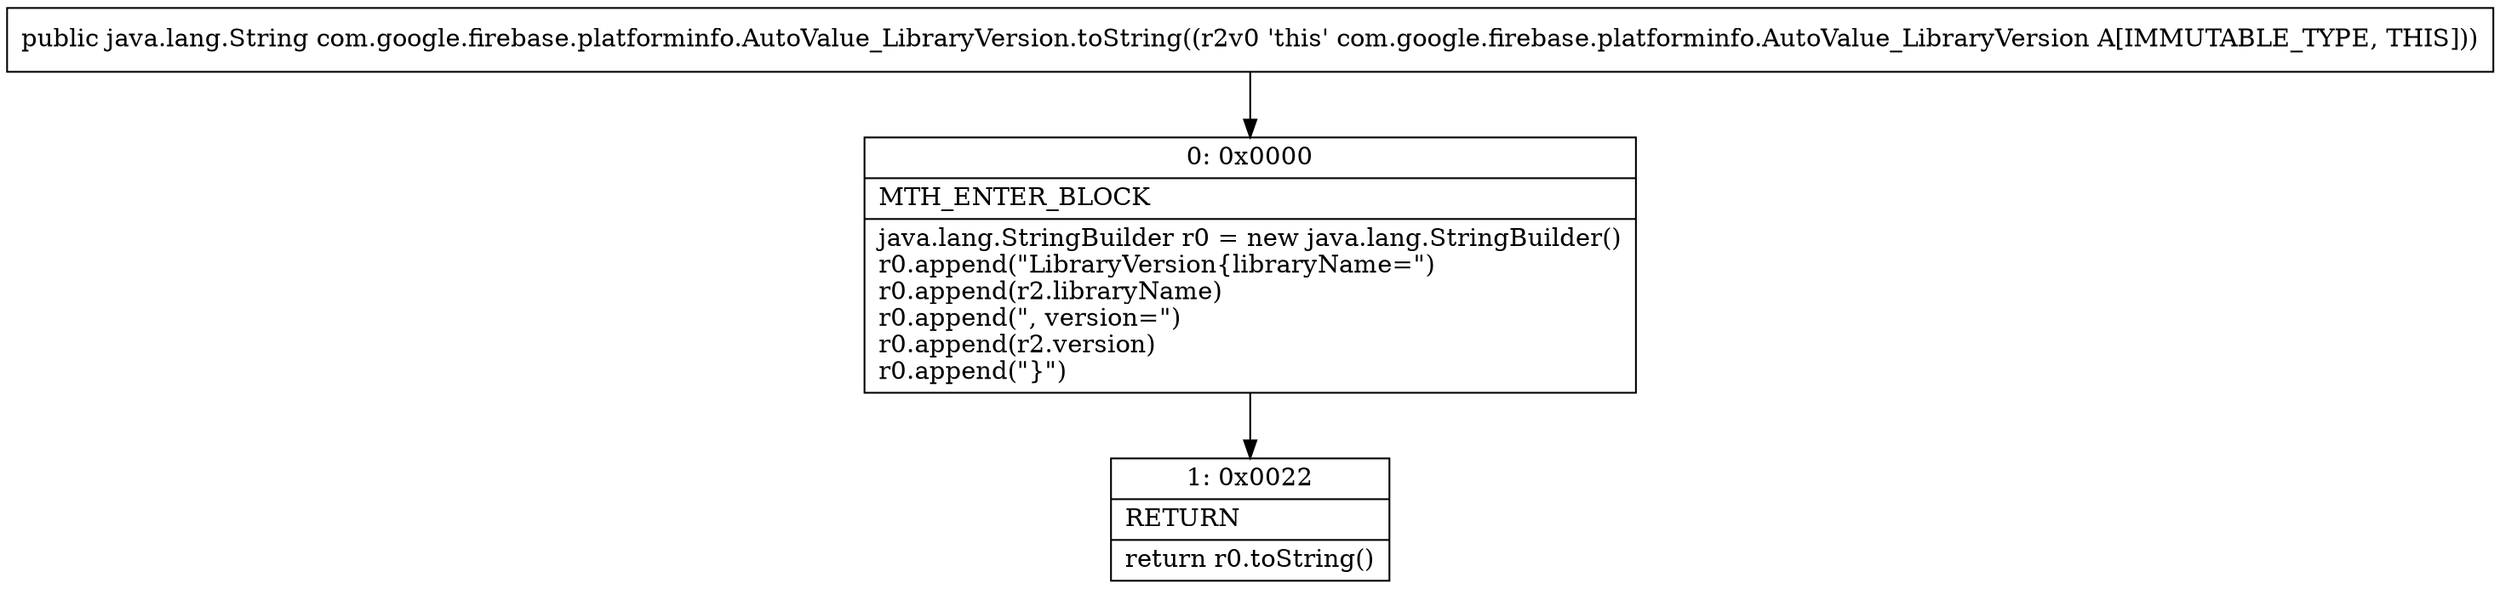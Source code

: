 digraph "CFG forcom.google.firebase.platforminfo.AutoValue_LibraryVersion.toString()Ljava\/lang\/String;" {
Node_0 [shape=record,label="{0\:\ 0x0000|MTH_ENTER_BLOCK\l|java.lang.StringBuilder r0 = new java.lang.StringBuilder()\lr0.append(\"LibraryVersion\{libraryName=\")\lr0.append(r2.libraryName)\lr0.append(\", version=\")\lr0.append(r2.version)\lr0.append(\"\}\")\l}"];
Node_1 [shape=record,label="{1\:\ 0x0022|RETURN\l|return r0.toString()\l}"];
MethodNode[shape=record,label="{public java.lang.String com.google.firebase.platforminfo.AutoValue_LibraryVersion.toString((r2v0 'this' com.google.firebase.platforminfo.AutoValue_LibraryVersion A[IMMUTABLE_TYPE, THIS])) }"];
MethodNode -> Node_0;
Node_0 -> Node_1;
}

